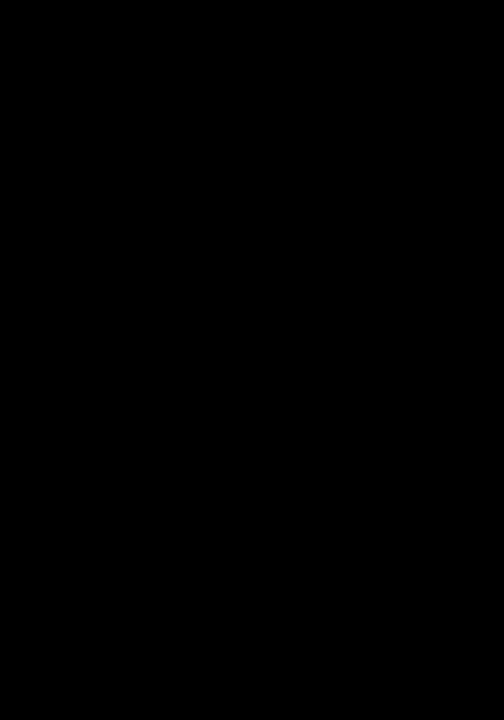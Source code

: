 #Copyright S. V. Paulauskas 2012
#Distributed under GPL v.3.0
#This gnuplot script will execute with fitAll.bash to
#  perform fits on data taken from LeRIBSS
#Associated file: fitAll.bash
reset
set terminal wxt enhanced

source='sourceFiles/73cu.dat'
folderName='73cu'
clover='clover3'
leaf='leaf3'
fitType='quad'

fileCommand(m,n,o,p) = sprintf('< paste %s %s/data/%s-%s.dat',m,n,o,p)
graphTitle(n,m,o) = sprintf("Energy vs. Centroid\n%s %s - using %s",n,m,o)
psName(n,m,o) = sprintf("%s-%s-%s.ps",n,m,o)

a=1.
b=1.
c=1.
d=1.

f(x)=a*x**2+b*x+c

fit f(x) fileCommand(source,folderName, clover,leaf) u 3:2 via a,b,c

set label 1 sprintf("f(x) = %g (1/keV) x^2 + %g keV x + %g keV",a,b,c) at 500, 4000
set title graphTitle(clover,leaf,source)
set ylabel offset 2,0 "Energy (keV)"
unset key

set terminal postscript enhanced color solid "Helvetica" 12
set output psName(clover,leaf,fitType)

set multiplot
set size 1,0.6
set origin 0,0.4
plot fileCommand(source,folderName,clover,leaf) u 3:2, f(x)

set xlabel "Centroid (arb)"
unset title
set yrange [-1.5:1.5]
set size 1,0.4
set origin 0,0.0
plot fileCommand(source,folderName,clover,leaf) u 3:($2-f($3)), 0 lc -1

unset multiplot

